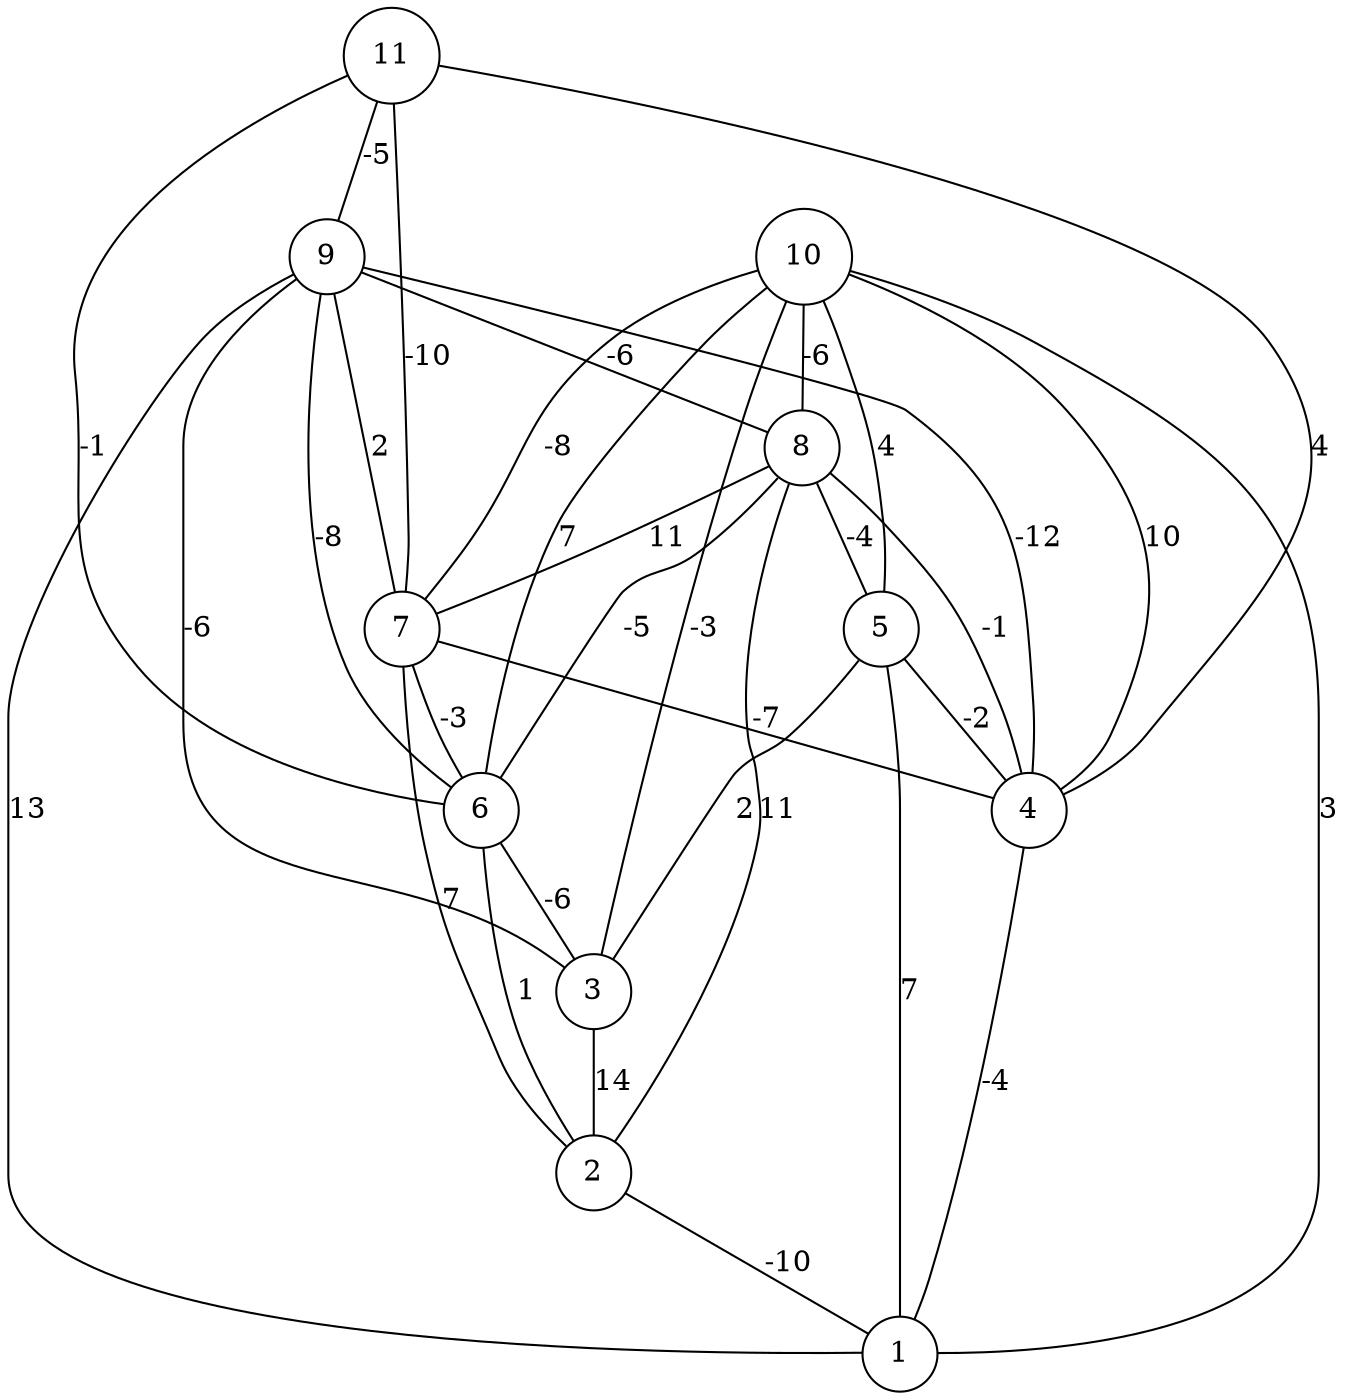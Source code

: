 graph { 
	 fontname="Helvetica,Arial,sans-serif" 
	 node [shape = circle]; 
	 11 -- 4 [label = "4"];
	 11 -- 6 [label = "-1"];
	 11 -- 7 [label = "-10"];
	 11 -- 9 [label = "-5"];
	 10 -- 1 [label = "3"];
	 10 -- 3 [label = "-3"];
	 10 -- 4 [label = "10"];
	 10 -- 5 [label = "4"];
	 10 -- 6 [label = "7"];
	 10 -- 7 [label = "-8"];
	 10 -- 8 [label = "-6"];
	 9 -- 1 [label = "13"];
	 9 -- 3 [label = "-6"];
	 9 -- 4 [label = "-12"];
	 9 -- 6 [label = "-8"];
	 9 -- 7 [label = "2"];
	 9 -- 8 [label = "-6"];
	 8 -- 2 [label = "11"];
	 8 -- 4 [label = "-1"];
	 8 -- 5 [label = "-4"];
	 8 -- 6 [label = "-5"];
	 8 -- 7 [label = "11"];
	 7 -- 2 [label = "7"];
	 7 -- 4 [label = "-7"];
	 7 -- 6 [label = "-3"];
	 6 -- 2 [label = "1"];
	 6 -- 3 [label = "-6"];
	 5 -- 1 [label = "7"];
	 5 -- 3 [label = "2"];
	 5 -- 4 [label = "-2"];
	 4 -- 1 [label = "-4"];
	 3 -- 2 [label = "14"];
	 2 -- 1 [label = "-10"];
	 1;
	 2;
	 3;
	 4;
	 5;
	 6;
	 7;
	 8;
	 9;
	 10;
	 11;
}

